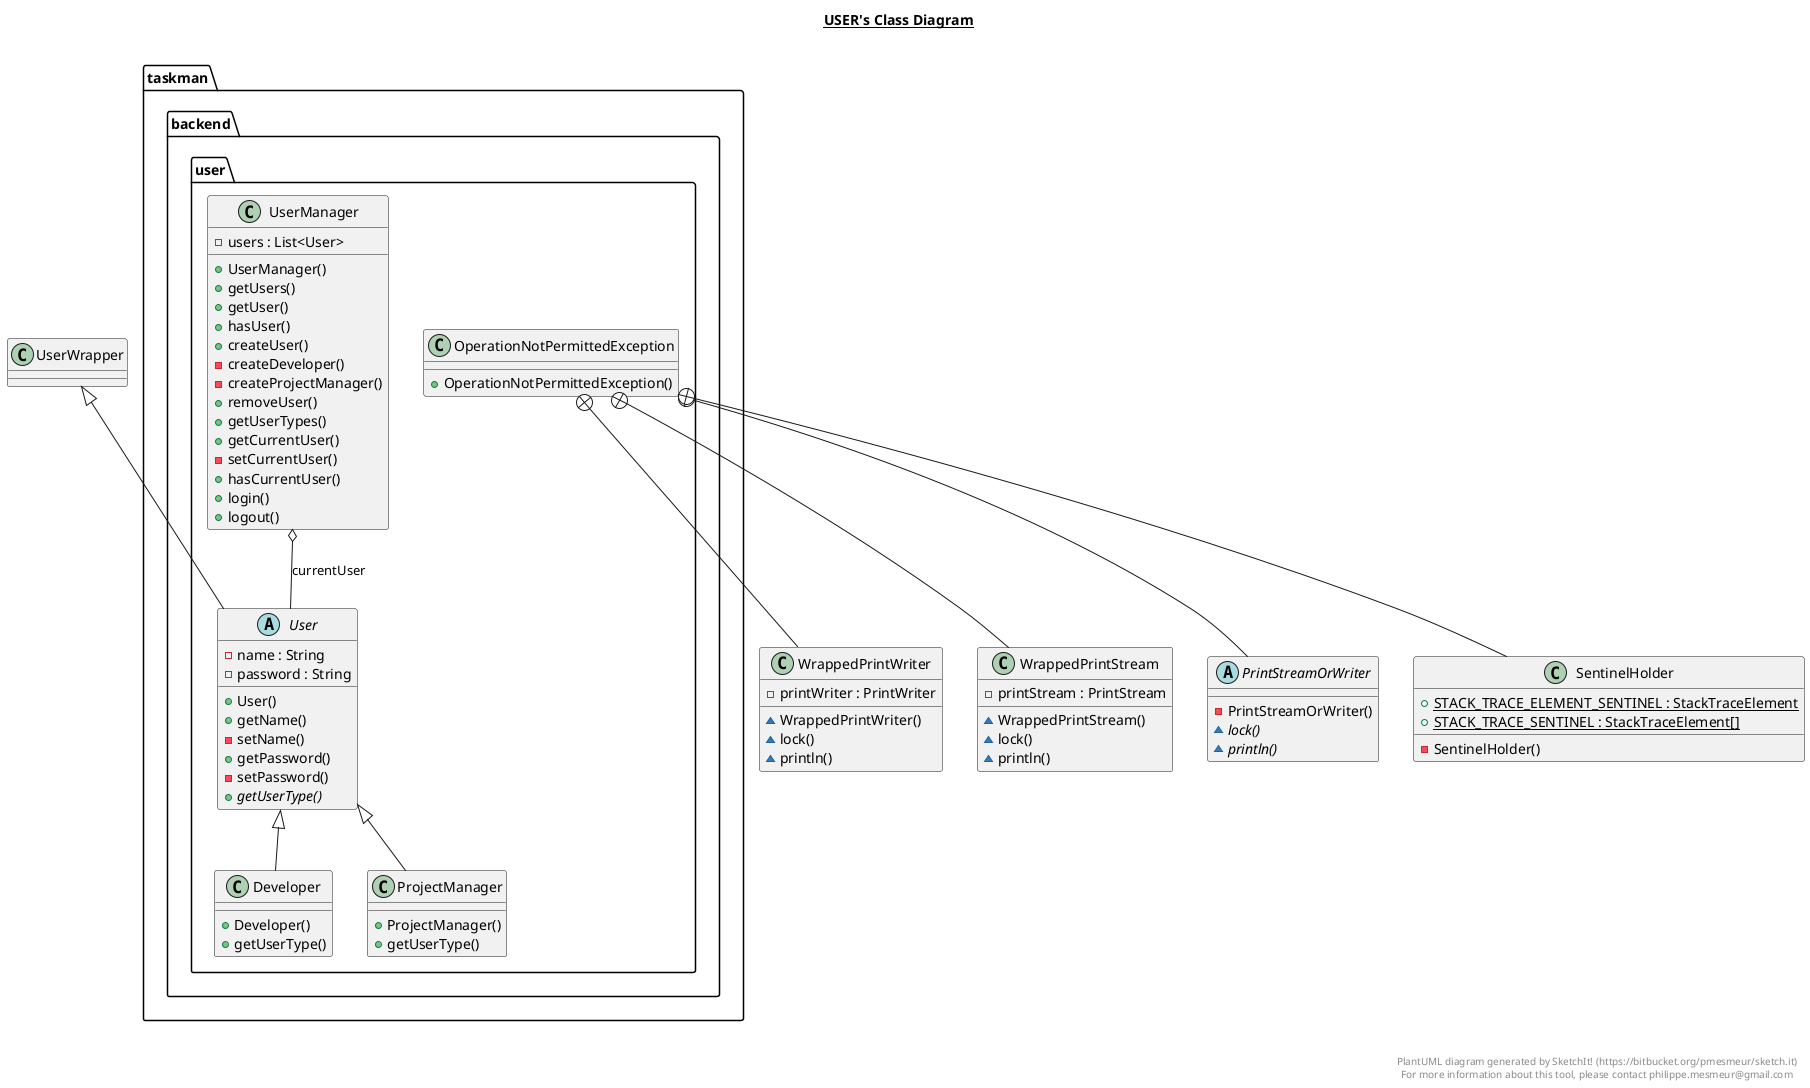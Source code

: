 @startuml

title __USER's Class Diagram__\n

  package taskman {
    package taskman.backend {
      package taskman.backend.user {
        class Developer {
            + Developer()
            + getUserType()
        }
      }
    }
  }
  

  package taskman {
    package taskman.backend {
      package taskman.backend.user {
        class OperationNotPermittedException {
            + OperationNotPermittedException()
        }
      }
    }
  }
  

  class WrappedPrintWriter {
      - printWriter : PrintWriter
      ~ WrappedPrintWriter()
      ~ lock()
      ~ println()
  }
  

  class WrappedPrintStream {
      - printStream : PrintStream
      ~ WrappedPrintStream()
      ~ lock()
      ~ println()
  }
  

  abstract class PrintStreamOrWriter {
      - PrintStreamOrWriter()
      {abstract} ~ lock()
      {abstract} ~ println()
  }
  

  class SentinelHolder {
      {static} + STACK_TRACE_ELEMENT_SENTINEL : StackTraceElement
      {static} + STACK_TRACE_SENTINEL : StackTraceElement[]
      - SentinelHolder()
  }
  

  package taskman {
    package taskman.backend {
      package taskman.backend.user {
        class ProjectManager {
            + ProjectManager()
            + getUserType()
        }
      }
    }
  }
  

  package taskman {
    package taskman.backend {
      package taskman.backend.user {
        abstract class User {
            - name : String
            - password : String
            + User()
            + getName()
            - setName()
            + getPassword()
            - setPassword()
            {abstract} + getUserType()
        }
      }
    }
  }
  

  package taskman {
    package taskman.backend {
      package taskman.backend.user {
        class UserManager {
            - users : List<User>
            + UserManager()
            + getUsers()
            + getUser()
            + hasUser()
            + createUser()
            - createDeveloper()
            - createProjectManager()
            + removeUser()
            + getUserTypes()
            + getCurrentUser()
            - setCurrentUser()
            + hasCurrentUser()
            + login()
            + logout()
        }
      }
    }
  }
  

  Developer -up-|> User
  OperationNotPermittedException +-down- WrappedPrintWriter
  OperationNotPermittedException +-down- WrappedPrintStream
  OperationNotPermittedException +-down- PrintStreamOrWriter
  OperationNotPermittedException +-down- SentinelHolder
  ProjectManager -up-|> User
  User -up-|> UserWrapper
  UserManager o-- User : currentUser


right footer


PlantUML diagram generated by SketchIt! (https://bitbucket.org/pmesmeur/sketch.it)
For more information about this tool, please contact philippe.mesmeur@gmail.com
endfooter

@enduml
